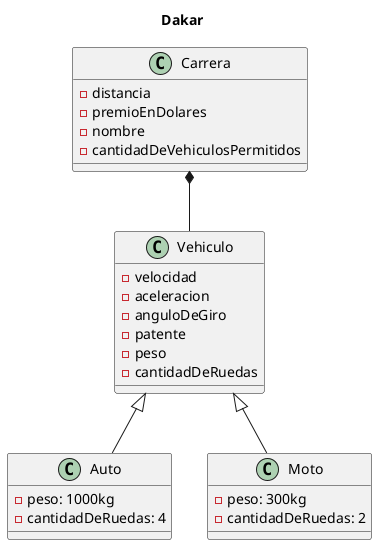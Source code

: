 @startuml

title Dakar

class Carrera {
    - distancia
    - premioEnDolares
    - nombre
    - cantidadDeVehiculosPermitidos
}

class Vehiculo {
    - velocidad
    - aceleracion
    - anguloDeGiro
    - patente
    - peso
    - cantidadDeRuedas

}

class Auto {
    - peso: 1000kg
    - cantidadDeRuedas: 4

}

class Moto {
    - peso: 300kg
    - cantidadDeRuedas: 2

}

Carrera *-- Vehiculo

Vehiculo <|-- Auto
Vehiculo <|-- Moto






@enduml
